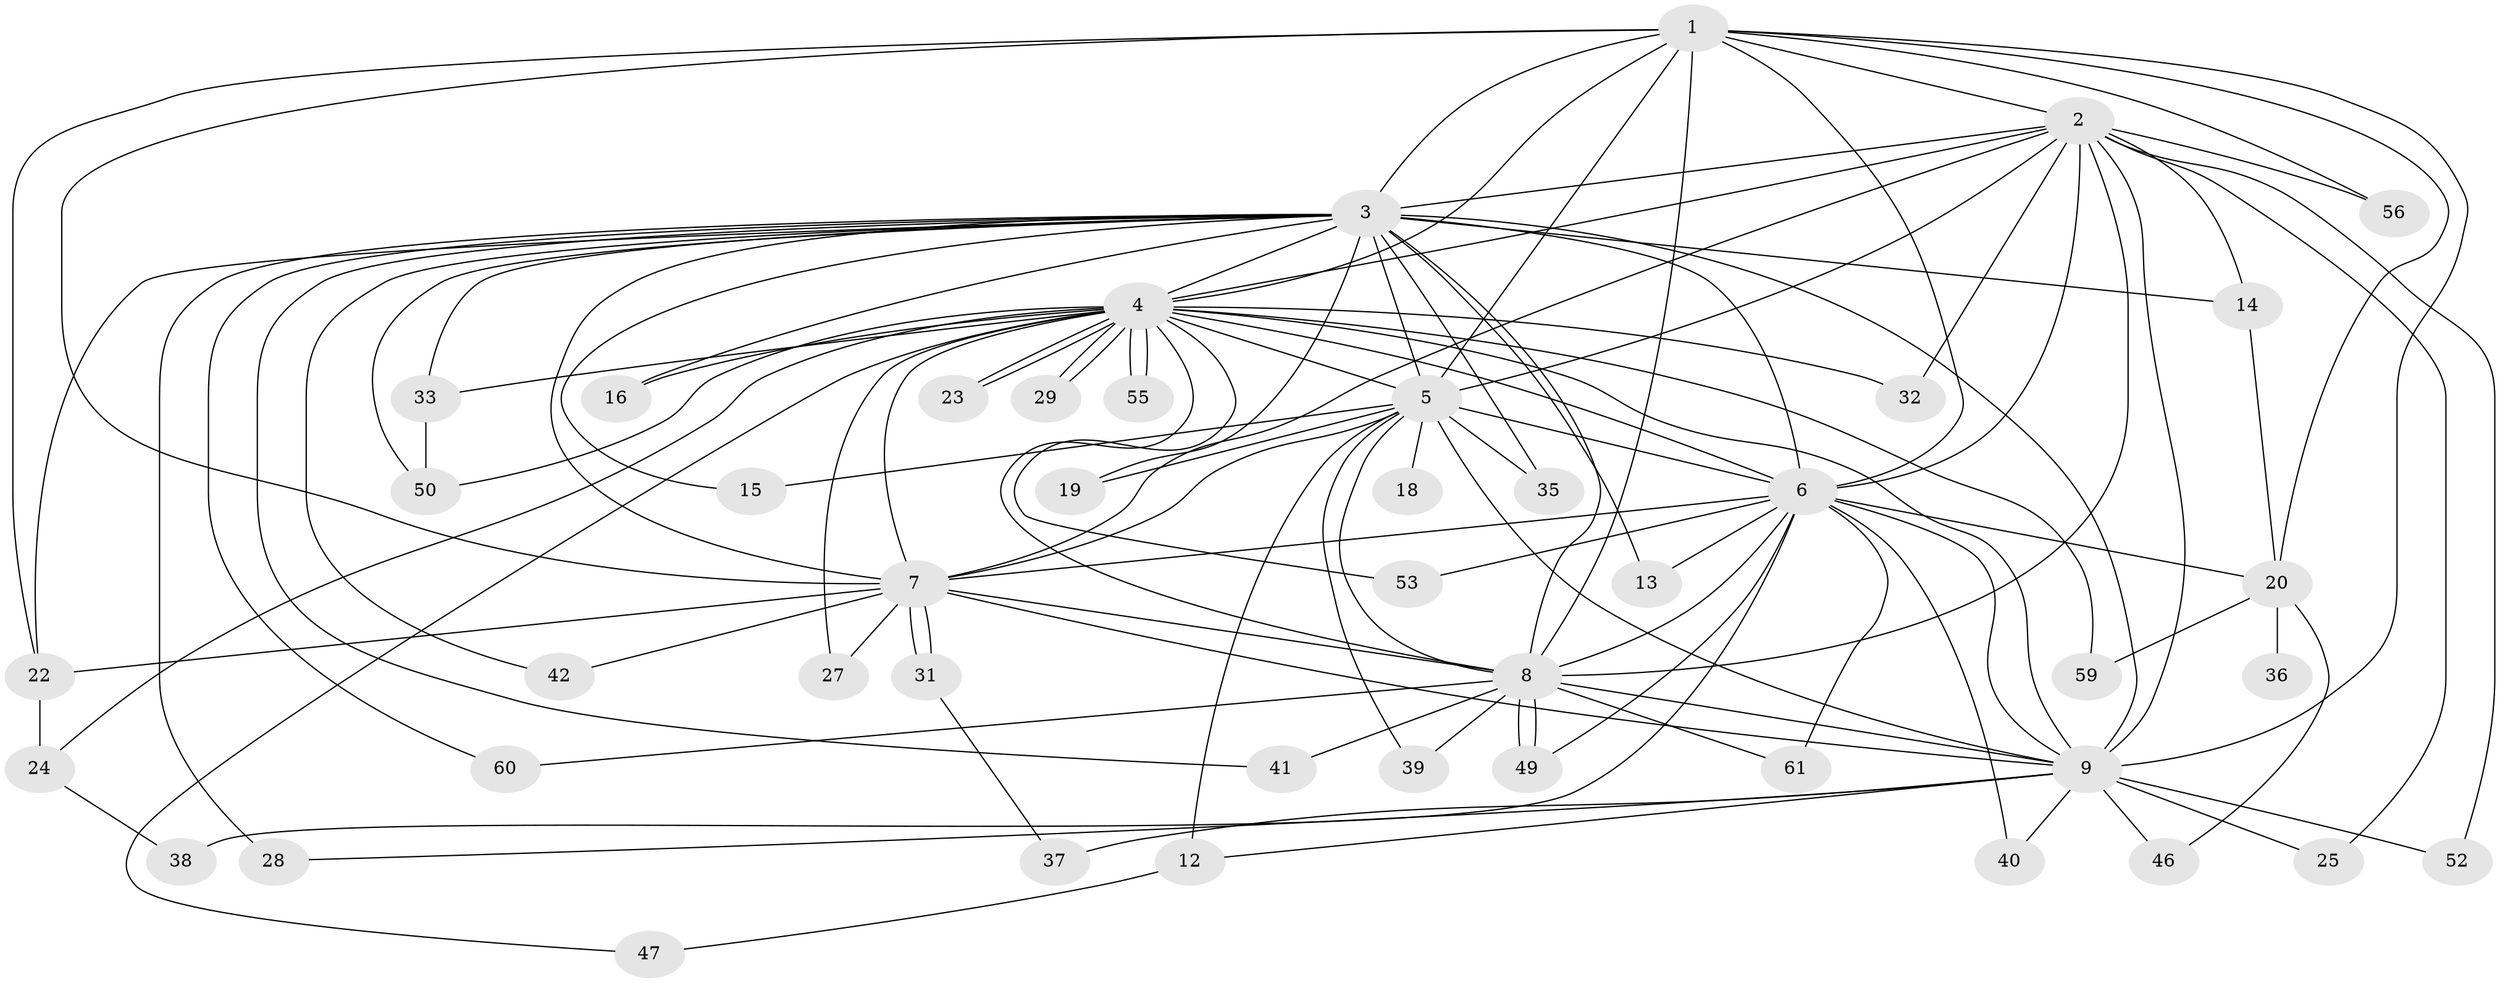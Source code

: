// Generated by graph-tools (version 1.1) at 2025/23/03/03/25 07:23:38]
// undirected, 46 vertices, 112 edges
graph export_dot {
graph [start="1"]
  node [color=gray90,style=filled];
  1 [super="+21"];
  2 [super="+30"];
  3 [super="+10"];
  4 [super="+17"];
  5 [super="+11"];
  6 [super="+54"];
  7 [super="+45"];
  8 [super="+51"];
  9 [super="+34"];
  12 [super="+43"];
  13;
  14;
  15;
  16;
  18;
  19;
  20 [super="+26"];
  22 [super="+44"];
  23;
  24;
  25;
  27;
  28 [super="+58"];
  29;
  31;
  32;
  33;
  35;
  36;
  37;
  38;
  39;
  40;
  41;
  42;
  46 [super="+48"];
  47;
  49;
  50 [super="+57"];
  52;
  53;
  55;
  56;
  59;
  60;
  61;
  1 -- 2;
  1 -- 3 [weight=2];
  1 -- 4 [weight=2];
  1 -- 5;
  1 -- 6;
  1 -- 7;
  1 -- 8;
  1 -- 9 [weight=2];
  1 -- 22;
  1 -- 56;
  1 -- 20;
  2 -- 3 [weight=2];
  2 -- 4;
  2 -- 5;
  2 -- 6;
  2 -- 7;
  2 -- 8;
  2 -- 9 [weight=2];
  2 -- 14;
  2 -- 25;
  2 -- 32;
  2 -- 52;
  2 -- 56;
  3 -- 4 [weight=3];
  3 -- 5 [weight=2];
  3 -- 6 [weight=2];
  3 -- 7 [weight=2];
  3 -- 8 [weight=3];
  3 -- 9 [weight=2];
  3 -- 13;
  3 -- 14;
  3 -- 15;
  3 -- 28 [weight=2];
  3 -- 33;
  3 -- 41;
  3 -- 42;
  3 -- 50;
  3 -- 60;
  3 -- 35;
  3 -- 16;
  3 -- 19;
  3 -- 22;
  4 -- 5;
  4 -- 6;
  4 -- 7 [weight=2];
  4 -- 8;
  4 -- 9;
  4 -- 16;
  4 -- 23;
  4 -- 23;
  4 -- 24;
  4 -- 27;
  4 -- 29;
  4 -- 29;
  4 -- 32;
  4 -- 33;
  4 -- 47;
  4 -- 50;
  4 -- 53;
  4 -- 55;
  4 -- 55;
  4 -- 59;
  5 -- 6;
  5 -- 7 [weight=2];
  5 -- 8;
  5 -- 9;
  5 -- 12 [weight=2];
  5 -- 15;
  5 -- 18 [weight=2];
  5 -- 19;
  5 -- 35;
  5 -- 39;
  6 -- 7;
  6 -- 8;
  6 -- 9;
  6 -- 13;
  6 -- 20;
  6 -- 38;
  6 -- 40;
  6 -- 53;
  6 -- 61;
  6 -- 49;
  7 -- 8;
  7 -- 9;
  7 -- 22;
  7 -- 27;
  7 -- 31;
  7 -- 31;
  7 -- 42;
  8 -- 9;
  8 -- 39;
  8 -- 41;
  8 -- 49;
  8 -- 49;
  8 -- 60;
  8 -- 61;
  9 -- 12;
  9 -- 25;
  9 -- 52;
  9 -- 37;
  9 -- 40;
  9 -- 46;
  9 -- 28;
  12 -- 47;
  14 -- 20;
  20 -- 36 [weight=2];
  20 -- 59;
  20 -- 46;
  22 -- 24;
  24 -- 38;
  31 -- 37;
  33 -- 50;
}
